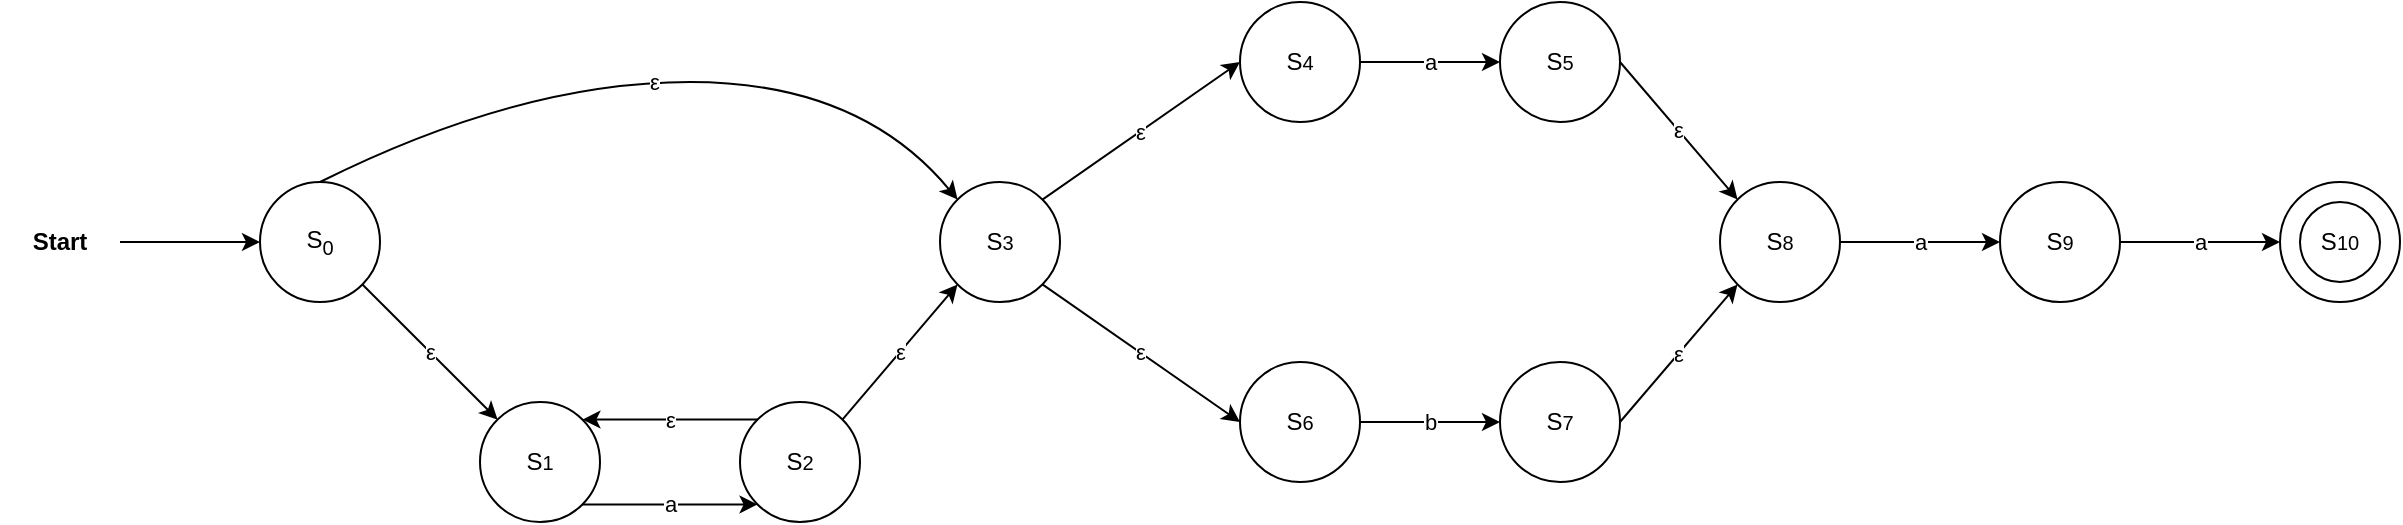 <mxfile version="20.3.0" type="device"><diagram id="oVYhiuovbnXHsoS4kiYv" name="Side-1"><mxGraphModel dx="599" dy="622" grid="1" gridSize="10" guides="1" tooltips="1" connect="1" arrows="1" fold="1" page="1" pageScale="1" pageWidth="827" pageHeight="1169" math="0" shadow="0"><root><mxCell id="0"/><mxCell id="1" parent="0"/><mxCell id="dWmZ3lCy85rA3ao8L6xU-1" value="Start" style="text;html=1;strokeColor=none;fillColor=none;align=center;verticalAlign=middle;whiteSpace=wrap;rounded=0;fontStyle=1" vertex="1" parent="1"><mxGeometry x="120" y="205" width="60" height="30" as="geometry"/></mxCell><mxCell id="dWmZ3lCy85rA3ao8L6xU-2" value="S&lt;sub&gt;0&lt;/sub&gt;" style="ellipse;whiteSpace=wrap;html=1;aspect=fixed;" vertex="1" parent="1"><mxGeometry x="250" y="190" width="60" height="60" as="geometry"/></mxCell><mxCell id="dWmZ3lCy85rA3ao8L6xU-3" value="S&lt;span style=&quot;font-size: 10px;&quot;&gt;1&lt;/span&gt;" style="ellipse;whiteSpace=wrap;html=1;aspect=fixed;" vertex="1" parent="1"><mxGeometry x="360" y="300" width="60" height="60" as="geometry"/></mxCell><mxCell id="dWmZ3lCy85rA3ao8L6xU-4" value="S&lt;span style=&quot;font-size: 10px;&quot;&gt;2&lt;/span&gt;" style="ellipse;whiteSpace=wrap;html=1;aspect=fixed;" vertex="1" parent="1"><mxGeometry x="490" y="300" width="60" height="60" as="geometry"/></mxCell><mxCell id="dWmZ3lCy85rA3ao8L6xU-6" value="S&lt;span style=&quot;font-size: 10px;&quot;&gt;3&lt;/span&gt;" style="ellipse;whiteSpace=wrap;html=1;aspect=fixed;" vertex="1" parent="1"><mxGeometry x="590" y="190" width="60" height="60" as="geometry"/></mxCell><mxCell id="dWmZ3lCy85rA3ao8L6xU-7" value="ε" style="endArrow=classic;html=1;rounded=0;exitX=1;exitY=1;exitDx=0;exitDy=0;entryX=0;entryY=0;entryDx=0;entryDy=0;" edge="1" parent="1" source="dWmZ3lCy85rA3ao8L6xU-2" target="dWmZ3lCy85rA3ao8L6xU-3"><mxGeometry width="50" height="50" relative="1" as="geometry"><mxPoint x="410" y="200" as="sourcePoint"/><mxPoint x="460" y="160" as="targetPoint"/></mxGeometry></mxCell><mxCell id="dWmZ3lCy85rA3ao8L6xU-8" value="ε" style="endArrow=classic;html=1;rounded=0;exitX=0;exitY=0;exitDx=0;exitDy=0;entryX=1;entryY=0;entryDx=0;entryDy=0;" edge="1" parent="1" source="dWmZ3lCy85rA3ao8L6xU-4" target="dWmZ3lCy85rA3ao8L6xU-3"><mxGeometry width="50" height="50" relative="1" as="geometry"><mxPoint x="490.003" y="210.003" as="sourcePoint"/><mxPoint x="557.577" y="277.577" as="targetPoint"/></mxGeometry></mxCell><mxCell id="dWmZ3lCy85rA3ao8L6xU-9" value="a" style="endArrow=classic;html=1;rounded=0;exitX=1;exitY=1;exitDx=0;exitDy=0;entryX=0;entryY=1;entryDx=0;entryDy=0;" edge="1" parent="1" source="dWmZ3lCy85rA3ao8L6xU-3" target="dWmZ3lCy85rA3ao8L6xU-4"><mxGeometry width="50" height="50" relative="1" as="geometry"><mxPoint x="460" y="420" as="sourcePoint"/><mxPoint x="510" y="370" as="targetPoint"/></mxGeometry></mxCell><mxCell id="dWmZ3lCy85rA3ao8L6xU-10" value="ε" style="endArrow=classic;html=1;rounded=0;exitX=1;exitY=0;exitDx=0;exitDy=0;entryX=0;entryY=1;entryDx=0;entryDy=0;" edge="1" parent="1" source="dWmZ3lCy85rA3ao8L6xU-4" target="dWmZ3lCy85rA3ao8L6xU-6"><mxGeometry width="50" height="50" relative="1" as="geometry"><mxPoint x="311.213" y="251.213" as="sourcePoint"/><mxPoint x="378.787" y="318.787" as="targetPoint"/></mxGeometry></mxCell><mxCell id="dWmZ3lCy85rA3ao8L6xU-11" value="&lt;span style=&quot;color: rgb(0, 0, 0); font-family: Helvetica; font-size: 11px; font-style: normal; font-variant-ligatures: normal; font-variant-caps: normal; font-weight: 400; letter-spacing: normal; orphans: 2; text-align: center; text-indent: 0px; text-transform: none; widows: 2; word-spacing: 0px; -webkit-text-stroke-width: 0px; background-color: rgb(255, 255, 255); text-decoration-thickness: initial; text-decoration-style: initial; text-decoration-color: initial; float: none; display: inline !important;&quot;&gt;ε&lt;/span&gt;" style="curved=1;endArrow=classic;html=1;rounded=0;exitX=0.5;exitY=0;exitDx=0;exitDy=0;entryX=0;entryY=0;entryDx=0;entryDy=0;" edge="1" parent="1" source="dWmZ3lCy85rA3ao8L6xU-2" target="dWmZ3lCy85rA3ao8L6xU-6"><mxGeometry width="50" height="50" relative="1" as="geometry"><mxPoint x="450" y="140" as="sourcePoint"/><mxPoint x="500" y="90" as="targetPoint"/><Array as="points"><mxPoint x="380" y="140"/><mxPoint x="550" y="140"/></Array></mxGeometry></mxCell><mxCell id="dWmZ3lCy85rA3ao8L6xU-13" value="S&lt;span style=&quot;font-size: 10px;&quot;&gt;4&lt;/span&gt;" style="ellipse;whiteSpace=wrap;html=1;aspect=fixed;" vertex="1" parent="1"><mxGeometry x="740" y="100" width="60" height="60" as="geometry"/></mxCell><mxCell id="dWmZ3lCy85rA3ao8L6xU-14" value="S&lt;span style=&quot;font-size: 10px;&quot;&gt;5&lt;/span&gt;" style="ellipse;whiteSpace=wrap;html=1;aspect=fixed;" vertex="1" parent="1"><mxGeometry x="870" y="100" width="60" height="60" as="geometry"/></mxCell><mxCell id="dWmZ3lCy85rA3ao8L6xU-15" value="S&lt;span style=&quot;font-size: 10px;&quot;&gt;6&lt;/span&gt;" style="ellipse;whiteSpace=wrap;html=1;aspect=fixed;" vertex="1" parent="1"><mxGeometry x="740" y="280" width="60" height="60" as="geometry"/></mxCell><mxCell id="dWmZ3lCy85rA3ao8L6xU-16" value="S&lt;span style=&quot;font-size: 10px;&quot;&gt;7&lt;/span&gt;" style="ellipse;whiteSpace=wrap;html=1;aspect=fixed;" vertex="1" parent="1"><mxGeometry x="870" y="280" width="60" height="60" as="geometry"/></mxCell><mxCell id="dWmZ3lCy85rA3ao8L6xU-18" value="S&lt;span style=&quot;font-size: 10px;&quot;&gt;8&lt;/span&gt;" style="ellipse;whiteSpace=wrap;html=1;aspect=fixed;" vertex="1" parent="1"><mxGeometry x="980" y="190" width="60" height="60" as="geometry"/></mxCell><mxCell id="dWmZ3lCy85rA3ao8L6xU-19" value="S&lt;span style=&quot;font-size: 10px;&quot;&gt;9&lt;/span&gt;" style="ellipse;whiteSpace=wrap;html=1;aspect=fixed;" vertex="1" parent="1"><mxGeometry x="1120" y="190" width="60" height="60" as="geometry"/></mxCell><mxCell id="dWmZ3lCy85rA3ao8L6xU-20" value="S&lt;span style=&quot;font-size: 10px;&quot;&gt;10&lt;/span&gt;" style="ellipse;whiteSpace=wrap;html=1;aspect=fixed;" vertex="1" parent="1"><mxGeometry x="1260" y="190" width="60" height="60" as="geometry"/></mxCell><mxCell id="dWmZ3lCy85rA3ao8L6xU-21" value="S&lt;span style=&quot;font-size: 10px;&quot;&gt;10&lt;/span&gt;" style="ellipse;whiteSpace=wrap;html=1;aspect=fixed;" vertex="1" parent="1"><mxGeometry x="1270" y="200" width="40" height="40" as="geometry"/></mxCell><mxCell id="dWmZ3lCy85rA3ao8L6xU-23" value="ε" style="endArrow=classic;html=1;rounded=0;exitX=1;exitY=1;exitDx=0;exitDy=0;entryX=0;entryY=0.5;entryDx=0;entryDy=0;" edge="1" parent="1" source="dWmZ3lCy85rA3ao8L6xU-6" target="dWmZ3lCy85rA3ao8L6xU-15"><mxGeometry width="50" height="50" relative="1" as="geometry"><mxPoint x="551.213" y="318.787" as="sourcePoint"/><mxPoint x="608.787" y="251.213" as="targetPoint"/></mxGeometry></mxCell><mxCell id="dWmZ3lCy85rA3ao8L6xU-24" value="ε" style="endArrow=classic;html=1;rounded=0;exitX=1;exitY=0;exitDx=0;exitDy=0;entryX=0;entryY=0.5;entryDx=0;entryDy=0;" edge="1" parent="1" source="dWmZ3lCy85rA3ao8L6xU-6" target="dWmZ3lCy85rA3ao8L6xU-13"><mxGeometry width="50" height="50" relative="1" as="geometry"><mxPoint x="651.213" y="251.213" as="sourcePoint"/><mxPoint x="750" y="320" as="targetPoint"/></mxGeometry></mxCell><mxCell id="dWmZ3lCy85rA3ao8L6xU-25" value="ε" style="endArrow=classic;html=1;rounded=0;exitX=1;exitY=0.5;exitDx=0;exitDy=0;entryX=0;entryY=0;entryDx=0;entryDy=0;" edge="1" parent="1" source="dWmZ3lCy85rA3ao8L6xU-14" target="dWmZ3lCy85rA3ao8L6xU-18"><mxGeometry width="50" height="50" relative="1" as="geometry"><mxPoint x="820.003" y="238.787" as="sourcePoint"/><mxPoint x="918.79" y="170" as="targetPoint"/></mxGeometry></mxCell><mxCell id="dWmZ3lCy85rA3ao8L6xU-26" value="ε" style="endArrow=classic;html=1;rounded=0;exitX=1;exitY=0.5;exitDx=0;exitDy=0;entryX=0;entryY=1;entryDx=0;entryDy=0;" edge="1" parent="1" source="dWmZ3lCy85rA3ao8L6xU-16" target="dWmZ3lCy85rA3ao8L6xU-18"><mxGeometry width="50" height="50" relative="1" as="geometry"><mxPoint x="980" y="140" as="sourcePoint"/><mxPoint x="1048.787" y="208.787" as="targetPoint"/></mxGeometry></mxCell><mxCell id="dWmZ3lCy85rA3ao8L6xU-27" value="b" style="endArrow=classic;html=1;rounded=0;exitX=1;exitY=0.5;exitDx=0;exitDy=0;entryX=0;entryY=0.5;entryDx=0;entryDy=0;" edge="1" parent="1" source="dWmZ3lCy85rA3ao8L6xU-15" target="dWmZ3lCy85rA3ao8L6xU-16"><mxGeometry width="50" height="50" relative="1" as="geometry"><mxPoint x="651.213" y="251.213" as="sourcePoint"/><mxPoint x="750" y="320" as="targetPoint"/></mxGeometry></mxCell><mxCell id="dWmZ3lCy85rA3ao8L6xU-28" value="a" style="endArrow=classic;html=1;rounded=0;exitX=1;exitY=0.5;exitDx=0;exitDy=0;entryX=0;entryY=0.5;entryDx=0;entryDy=0;" edge="1" parent="1" source="dWmZ3lCy85rA3ao8L6xU-13" target="dWmZ3lCy85rA3ao8L6xU-14"><mxGeometry width="50" height="50" relative="1" as="geometry"><mxPoint x="661.213" y="261.213" as="sourcePoint"/><mxPoint x="900" y="130" as="targetPoint"/></mxGeometry></mxCell><mxCell id="dWmZ3lCy85rA3ao8L6xU-29" value="a" style="endArrow=classic;html=1;rounded=0;exitX=1;exitY=0.5;exitDx=0;exitDy=0;entryX=0;entryY=0.5;entryDx=0;entryDy=0;" edge="1" parent="1" source="dWmZ3lCy85rA3ao8L6xU-18" target="dWmZ3lCy85rA3ao8L6xU-19"><mxGeometry width="50" height="50" relative="1" as="geometry"><mxPoint x="930" y="140" as="sourcePoint"/><mxPoint x="998.787" y="208.787" as="targetPoint"/></mxGeometry></mxCell><mxCell id="dWmZ3lCy85rA3ao8L6xU-30" value="a" style="endArrow=classic;html=1;rounded=0;exitX=1;exitY=0.5;exitDx=0;exitDy=0;entryX=0;entryY=0.5;entryDx=0;entryDy=0;" edge="1" parent="1" source="dWmZ3lCy85rA3ao8L6xU-19" target="dWmZ3lCy85rA3ao8L6xU-20"><mxGeometry width="50" height="50" relative="1" as="geometry"><mxPoint x="1050" y="230" as="sourcePoint"/><mxPoint x="1130" y="230" as="targetPoint"/></mxGeometry></mxCell><mxCell id="dWmZ3lCy85rA3ao8L6xU-31" value="" style="endArrow=classic;html=1;rounded=0;entryX=0;entryY=0.5;entryDx=0;entryDy=0;exitX=1;exitY=0.5;exitDx=0;exitDy=0;" edge="1" parent="1" source="dWmZ3lCy85rA3ao8L6xU-1" target="dWmZ3lCy85rA3ao8L6xU-2"><mxGeometry width="50" height="50" relative="1" as="geometry"><mxPoint x="150" y="300" as="sourcePoint"/><mxPoint x="200" y="250" as="targetPoint"/></mxGeometry></mxCell></root></mxGraphModel></diagram></mxfile>